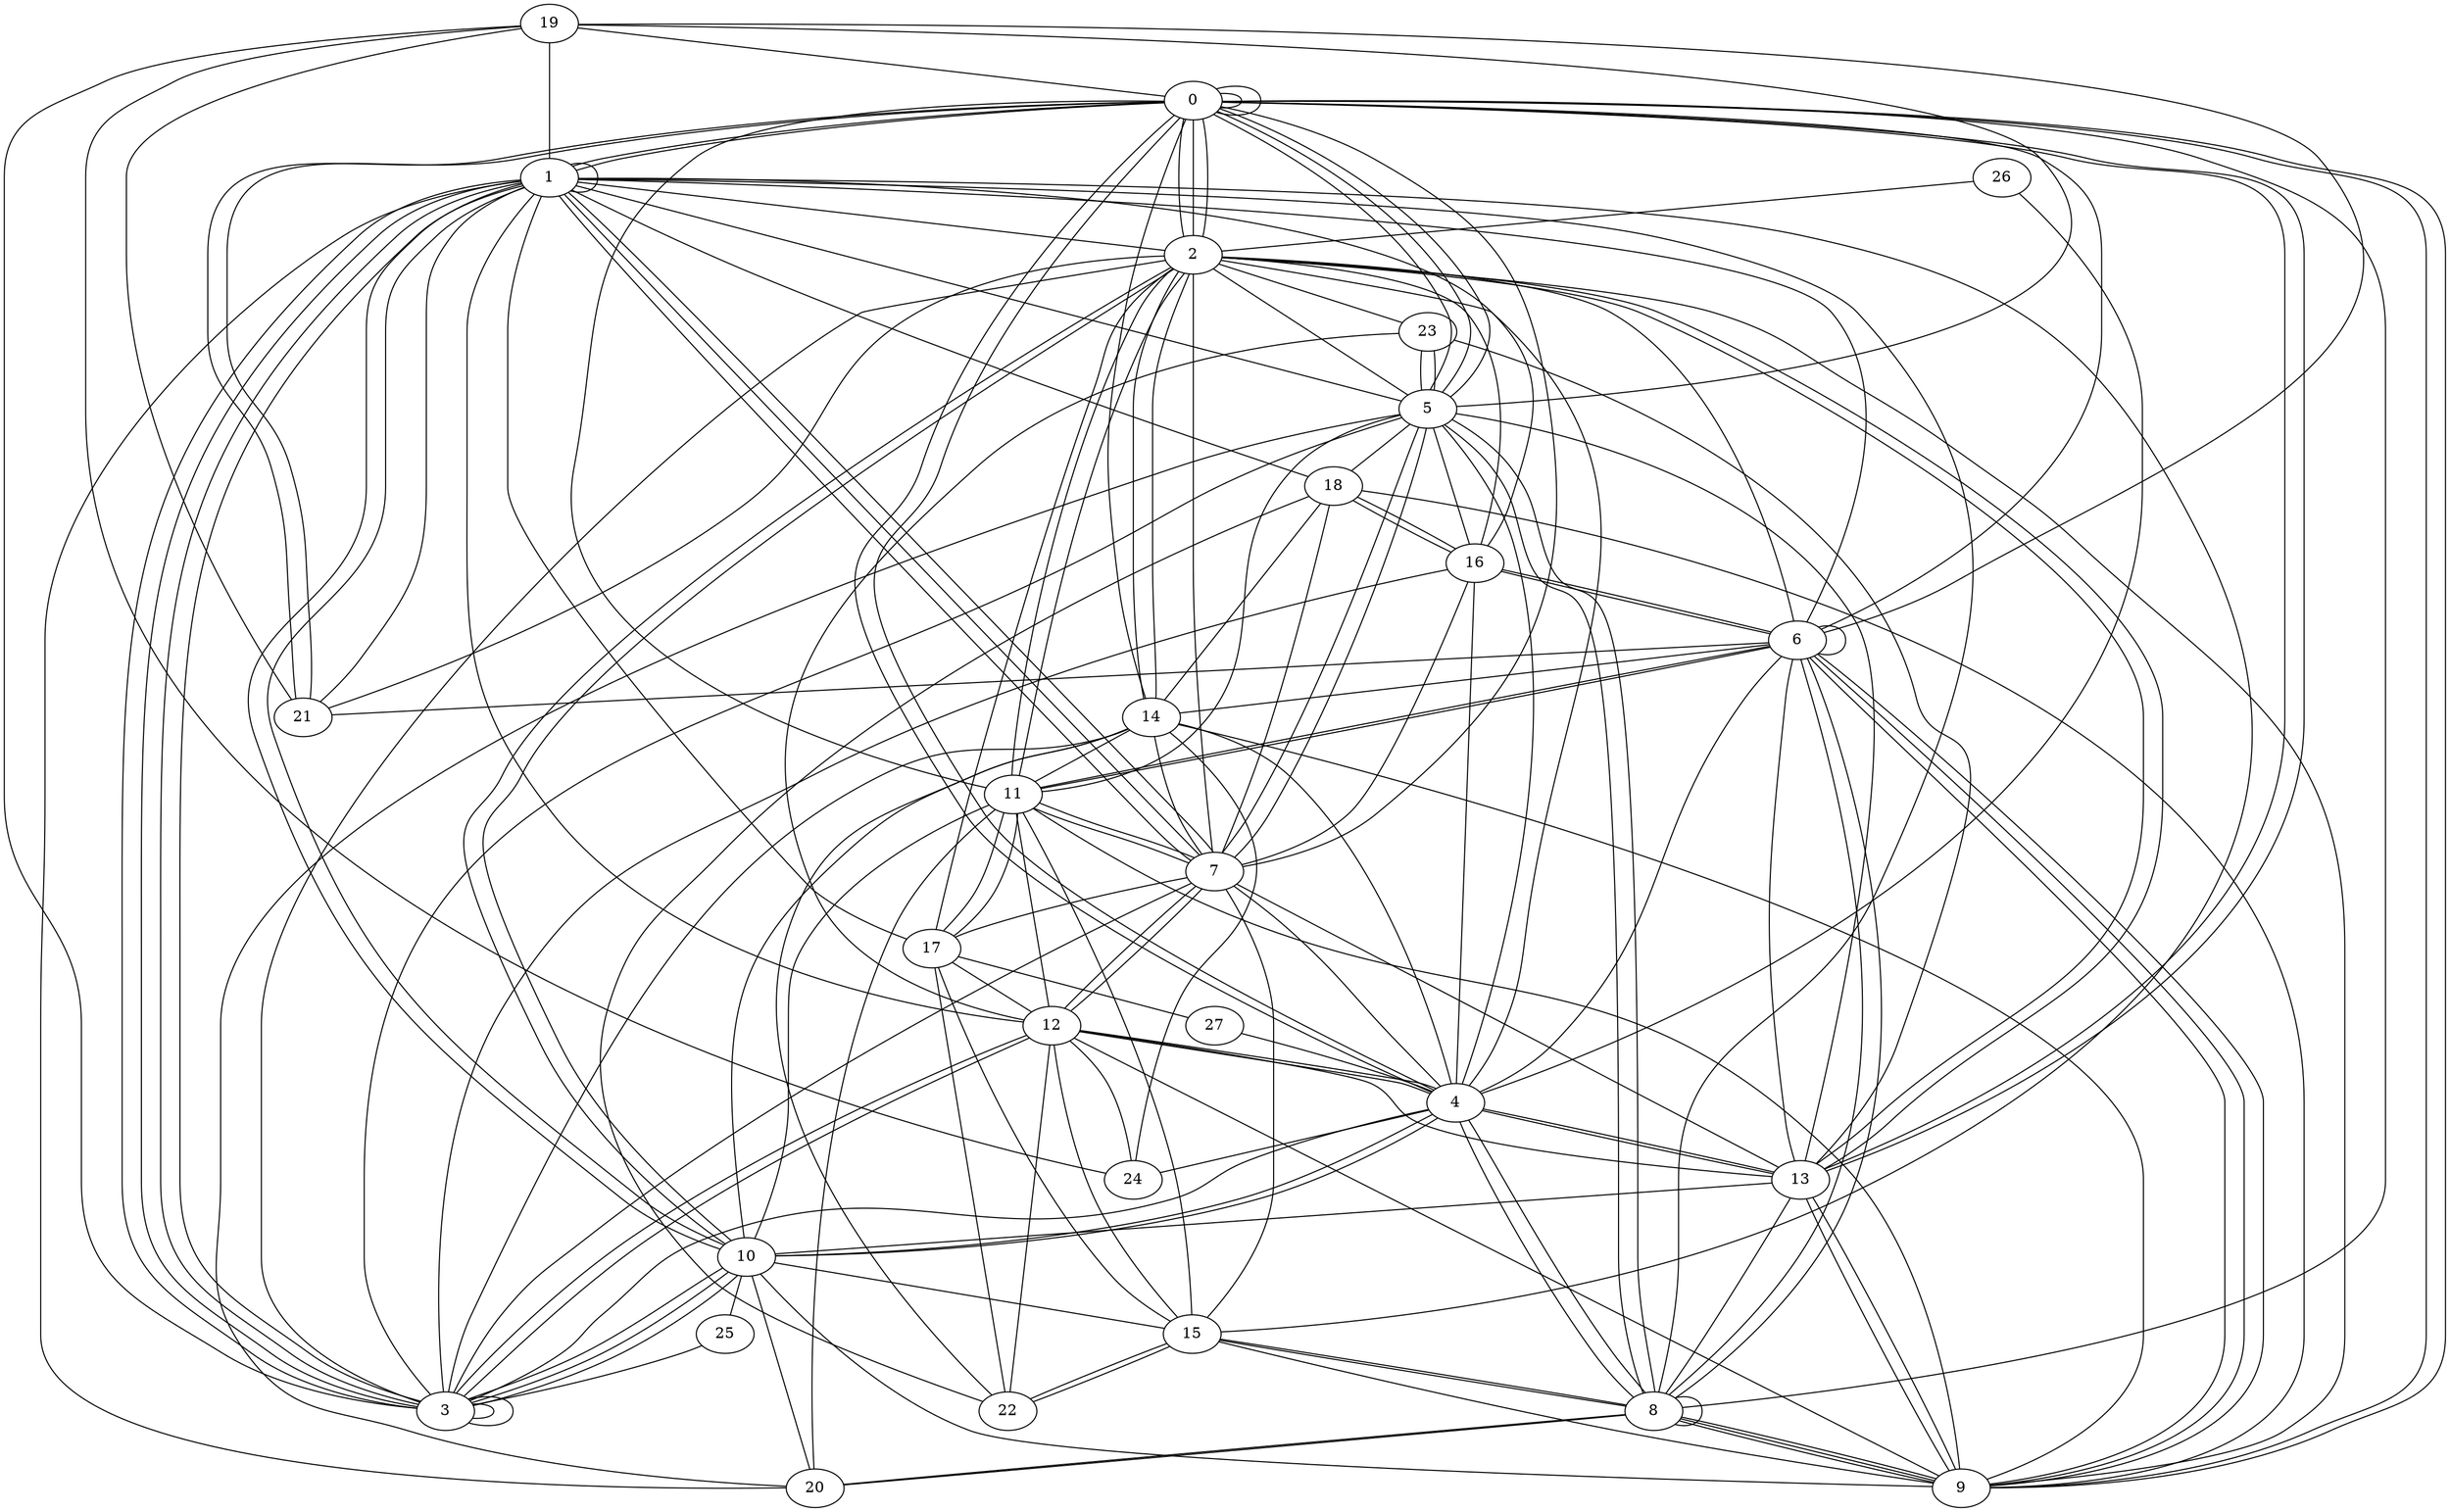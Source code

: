 graph G {
0;
1;
2;
3;
4;
5;
6;
7;
8;
9;
10;
11;
12;
13;
14;
15;
16;
17;
18;
19;
20;
21;
22;
23;
24;
25;
26;
27;
23--5 ;
13--2 ;
19--0 ;
1--17 ;
4--8 ;
1--3 ;
16--18 ;
9--0 ;
9--6 ;
2--9 ;
23--13 ;
5--3 ;
17--22 ;
6--14 ;
5--18 ;
3--3 ;
4--13 ;
5--2 ;
23--12 ;
3--12 ;
27--4 ;
11--10 ;
2--21 ;
26--2 ;
1--5 ;
2--17 ;
3--4 ;
0--21 ;
3--2 ;
9--18 ;
13--10 ;
6--0 ;
0--2 ;
7--1 ;
15--22 ;
18--22 ;
3--12 ;
7--15 ;
10--9 ;
9--8 ;
6--16 ;
2--23 ;
0--14 ;
7--13 ;
19--5 ;
14--18 ;
15--22 ;
7--2 ;
0--21 ;
7--5 ;
6--2 ;
5--0 ;
14--2 ;
10--25 ;
6--9 ;
7--16 ;
1--12 ;
19--1 ;
5--11 ;
19--6 ;
11--17 ;
3--10 ;
6--21 ;
4--6 ;
16--5 ;
8--5 ;
1--6 ;
5--23 ;
1--2 ;
10--14 ;
1--10 ;
5--0 ;
11--17 ;
24--14 ;
25--3 ;
3--1 ;
12--22 ;
3--16 ;
15--8 ;
0--1 ;
22--14 ;
10--4 ;
16--1 ;
7--4 ;
14--7 ;
12--13 ;
7--5 ;
15--8 ;
0--0 ;
6--11 ;
13--8 ;
12--4 ;
13--4 ;
9--13 ;
0--2 ;
0--9 ;
15--1 ;
3--14 ;
1--20 ;
7--18 ;
14--11 ;
2--11 ;
8--0 ;
16--6 ;
4--16 ;
6--9 ;
0--13 ;
10--1 ;
1--3 ;
20--11 ;
15--9 ;
11--15 ;
8--4 ;
4--14 ;
19--21 ;
24--12 ;
17--12 ;
4--10 ;
17--27 ;
7--12 ;
0--11 ;
4--24 ;
21--1 ;
0--13 ;
7--3 ;
14--2 ;
8--20 ;
8--20 ;
11--6 ;
10--15 ;
5--0 ;
0--0 ;
2--0 ;
12--9 ;
0--4 ;
4--0 ;
11--12 ;
18--16 ;
11--7 ;
8--9 ;
5--4 ;
8--1 ;
1--7 ;
19--3 ;
15--17 ;
3--10 ;
8--5 ;
1--1 ;
13--5 ;
9--13 ;
8--9 ;
7--0 ;
3--1 ;
1--18 ;
8--8 ;
2--11 ;
16--2 ;
19--24 ;
7--1 ;
6--6 ;
20--5 ;
15--12 ;
11--7 ;
3--3 ;
9--14 ;
10--2 ;
4--12 ;
9--11 ;
10--20 ;
2--13 ;
7--17 ;
4--2 ;
13--6 ;
6--8 ;
26--4 ;
7--12 ;
2--10 ;
10--3 ;
8--6 ;
0--1 ;
}

